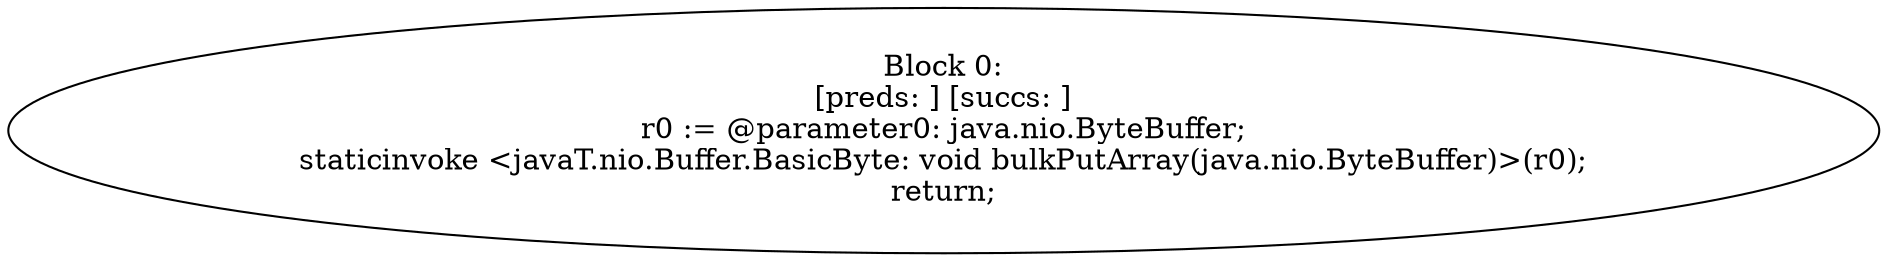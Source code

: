 digraph "unitGraph" {
    "Block 0:
[preds: ] [succs: ]
r0 := @parameter0: java.nio.ByteBuffer;
staticinvoke <javaT.nio.Buffer.BasicByte: void bulkPutArray(java.nio.ByteBuffer)>(r0);
return;
"
}
